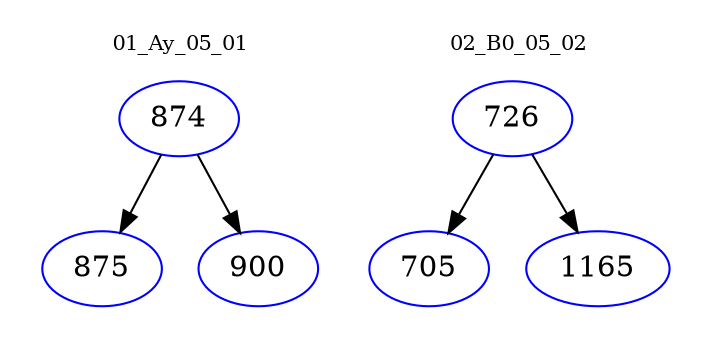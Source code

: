 digraph{
subgraph cluster_0 {
color = white
label = "01_Ay_05_01";
fontsize=10;
T0_874 [label="874", color="blue"]
T0_874 -> T0_875 [color="black"]
T0_875 [label="875", color="blue"]
T0_874 -> T0_900 [color="black"]
T0_900 [label="900", color="blue"]
}
subgraph cluster_1 {
color = white
label = "02_B0_05_02";
fontsize=10;
T1_726 [label="726", color="blue"]
T1_726 -> T1_705 [color="black"]
T1_705 [label="705", color="blue"]
T1_726 -> T1_1165 [color="black"]
T1_1165 [label="1165", color="blue"]
}
}
